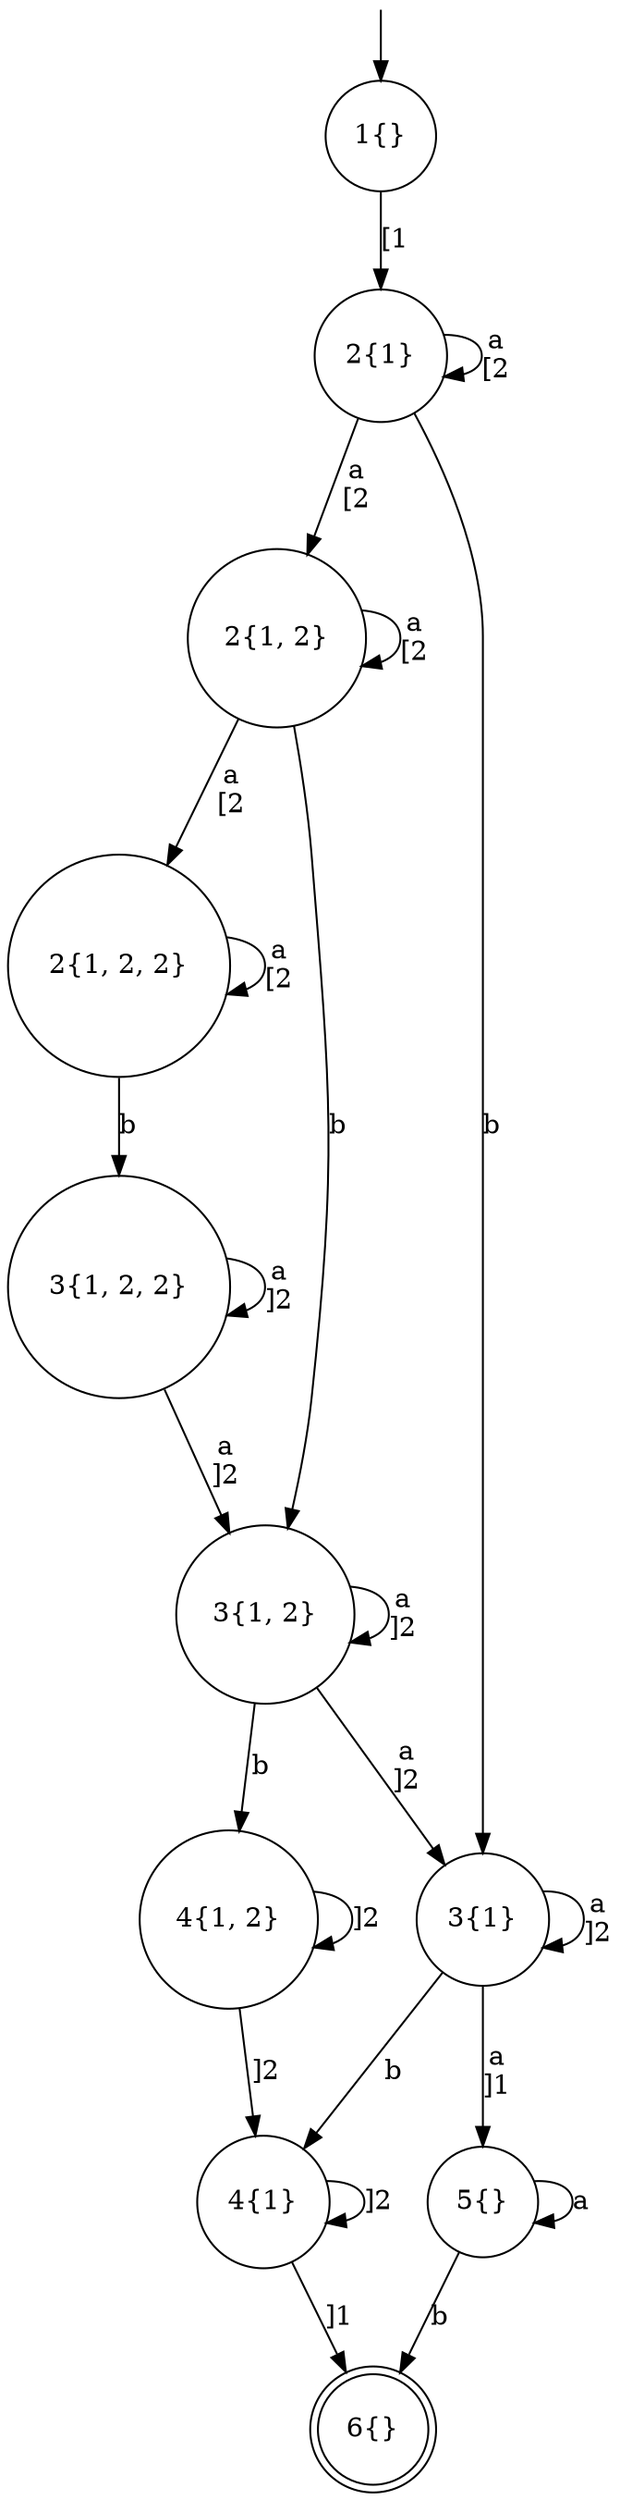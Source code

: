 digraph {
        node [shape=circle];
        Q0 [style=invisible, height=0, width=0, fixedsize=true];

        "1{}" [start=true];
        Q0 -> "1{}";

        "6{}" [end=true,shape=doublecircle];

        "2{1, 2, 2}";
        "3{1, 2, 2}";
        "3{1, 2}";
        "2{1, 2}";
        "6{}";
        "4{1, 2}";
        "5{}";
        "1{}";
        "2{1}";
        "3{1}";
        "4{1}";

        "2{1}" -> "2{1, 2}" [item="a[2", label="a\n[2"];
        "4{1, 2}" -> "4{1}" [item="]2", label="]2"];
        "2{1, 2}" -> "2{1, 2, 2}" [item="a[2", label="a\n[2"];
        "3{1, 2, 2}" -> "3{1, 2}" [item="a]2", label="a\n]2"];
        "5{}" -> "6{}" [item="b", label="b"];
        "2{1}" -> "3{1}" [item="b", label="b"];
        "3{1, 2}" -> "4{1, 2}" [item="b", label="b"];
        "1{}" -> "2{1}" [item="[1", label="[1"];
        "3{1, 2}" -> "3{1}" [item="a]2", label="a\n]2"];
        "5{}" -> "5{}" [item="a", label="a"];
        "4{1}" -> "6{}" [item="]1", label="]1"];
        "2{1, 2, 2}" -> "3{1, 2, 2}" [item="b", label="b"];
        "3{1}" -> "4{1}" [item="b", label="b"];
        "3{1}" -> "5{}" [item="a]1", label="a\n]1"];
        "2{1, 2}" -> "3{1, 2}" [item="b", label="b"];
        "2{1}" -> "2{1}" [item="a[2", label="a\n[2"];
        "4{1}" -> "4{1}" [item="]2", label="]2"];
        "2{1, 2}" -> "2{1, 2}" [item="a[2", label="a\n[2"];
        "4{1, 2}" -> "4{1, 2}" [item="]2", label="]2"];
        "3{1}" -> "3{1}" [item="a]2", label="a\n]2"];
        "3{1, 2}" -> "3{1, 2}" [item="a]2", label="a\n]2"];
        "2{1, 2, 2}" -> "2{1, 2, 2}" [item="a[2", label="a\n[2"];
        "3{1, 2, 2}" -> "3{1, 2, 2}" [item="a]2", label="a\n]2"];
}